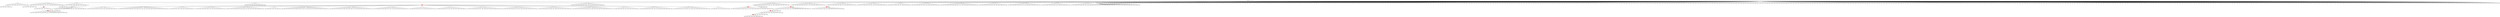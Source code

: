 digraph g {
	"55" -> "56";
	"56" [label="7"];
	"51" -> "52";
	"52" [label="1"];
	"49" -> "50";
	"50" [color=indianred1, style=filled, label="29"];
	"48" -> "49";
	"49" [label="13"];
	"46" -> "47";
	"47" [label="15"];
	"39" -> "40";
	"40" [color=indianred1, style=filled, label="38"];
	"38" -> "39";
	"39" [label="48"];
	"38" -> "41";
	"41" [label="35"];
	"21" -> "22";
	"22" [label="2"];
	"21" -> "23";
	"23" [label="40"];
	"21" -> "24";
	"24" [label="14"];
	"21" -> "25";
	"25" [label="18"];
	"21" -> "26";
	"26" [label="50"];
	"21" -> "27";
	"27" [label="11"];
	"21" -> "28";
	"28" [label="10"];
	"21" -> "29";
	"29" [label="19"];
	"21" -> "30";
	"30" [label="49"];
	"21" -> "31";
	"31" [label="22"];
	"21" -> "32";
	"32" [label="44"];
	"21" -> "33";
	"33" [label="16"];
	"21" -> "34";
	"34" [label="41"];
	"21" -> "35";
	"35" [label="30"];
	"21" -> "36";
	"36" [label="28"];
	"21" -> "37";
	"37" [label="17"];
	"21" -> "38";
	"38" [label="38"];
	"21" -> "42";
	"42" [label="46"];
	"21" -> "43";
	"43" [label="43"];
	"21" -> "44";
	"44" [label="3"];
	"20" -> "21";
	"21" [color=indianred1, style=filled, label="20"];
	"15" -> "16";
	"16" [color=indianred1, style=filled, label="37"];
	"15" -> "17";
	"17" [label="42"];
	"14" -> "15";
	"15" [label="31"];
	"11" -> "12";
	"12" [color=indianred1, style=filled, label="21"];
	"10" -> "11";
	"11" [label="4"];
	"9" -> "10";
	"10" [color=indianred1, style=filled, label="6"];
	"8" -> "9";
	"9" [label="21"];
	"7" -> "8";
	"8" [color=indianred1, style=filled, label="47"];
	"6" -> "7";
	"7" [label="6"];
	"3" -> "4";
	"4" [color=indianred1, style=filled, label="27"];
	"2" -> "3";
	"3" [label="32"];
	"0" -> "1";
	"1" [label="9"];
	"0" -> "2";
	"2" [label="27"];
	"0" -> "5";
	"5" [label="45"];
	"0" -> "6";
	"6" [label="47"];
	"0" -> "13";
	"13" [label="8"];
	"0" -> "14";
	"14" [label="37"];
	"0" -> "18";
	"18" [label="39"];
	"0" -> "19";
	"19" [label="5"];
	"0" -> "20";
	"20" [label="20"];
	"0" -> "45";
	"45" [label="12"];
	"0" -> "46";
	"46" [label="36"];
	"0" -> "48";
	"48" [label="29"];
	"0" -> "51";
	"51" [label="24"];
	"0" -> "53";
	"53" [label="33"];
	"0" -> "54";
	"54" [label="25"];
	"0" -> "55";
	"55" [label="34"];
	"0" -> "57";
	"57" [label="26"];
	"0" -> "58";
	"58" [label="23"];
	"0" [label="germline"];
	"0" -> "cell1";
	"cell1" [shape=box];
	"47" -> "cell2";
	"cell2" [shape=box];
	"0" -> "cell3";
	"cell3" [shape=box];
	"54" -> "cell4";
	"cell4" [shape=box];
	"14" -> "cell5";
	"cell5" [shape=box];
	"0" -> "cell6";
	"cell6" [shape=box];
	"0" -> "cell7";
	"cell7" [shape=box];
	"51" -> "cell8";
	"cell8" [shape=box];
	"0" -> "cell9";
	"cell9" [shape=box];
	"0" -> "cell10";
	"cell10" [shape=box];
	"0" -> "cell11";
	"cell11" [shape=box];
	"0" -> "cell12";
	"cell12" [shape=box];
	"0" -> "cell13";
	"cell13" [shape=box];
	"51" -> "cell14";
	"cell14" [shape=box];
	"0" -> "cell15";
	"cell15" [shape=box];
	"1" -> "cell16";
	"cell16" [shape=box];
	"37" -> "cell17";
	"cell17" [shape=box];
	"42" -> "cell18";
	"cell18" [shape=box];
	"14" -> "cell19";
	"cell19" [shape=box];
	"24" -> "cell20";
	"cell20" [shape=box];
	"25" -> "cell21";
	"cell21" [shape=box];
	"12" -> "cell22";
	"cell22" [shape=box];
	"17" -> "cell23";
	"cell23" [shape=box];
	"1" -> "cell24";
	"cell24" [shape=box];
	"0" -> "cell25";
	"cell25" [shape=box];
	"43" -> "cell26";
	"cell26" [shape=box];
	"0" -> "cell27";
	"cell27" [shape=box];
	"24" -> "cell28";
	"cell28" [shape=box];
	"0" -> "cell29";
	"cell29" [shape=box];
	"0" -> "cell30";
	"cell30" [shape=box];
	"0" -> "cell31";
	"cell31" [shape=box];
	"0" -> "cell32";
	"cell32" [shape=box];
	"29" -> "cell33";
	"cell33" [shape=box];
	"0" -> "cell34";
	"cell34" [shape=box];
	"35" -> "cell35";
	"cell35" [shape=box];
	"0" -> "cell36";
	"cell36" [shape=box];
	"0" -> "cell37";
	"cell37" [shape=box];
	"0" -> "cell38";
	"cell38" [shape=box];
	"0" -> "cell39";
	"cell39" [shape=box];
	"43" -> "cell40";
	"cell40" [shape=box];
	"0" -> "cell41";
	"cell41" [shape=box];
	"0" -> "cell42";
	"cell42" [shape=box];
	"0" -> "cell43";
	"cell43" [shape=box];
	"20" -> "cell44";
	"cell44" [shape=box];
	"44" -> "cell45";
	"cell45" [shape=box];
	"0" -> "cell46";
	"cell46" [shape=box];
	"0" -> "cell47";
	"cell47" [shape=box];
	"0" -> "cell48";
	"cell48" [shape=box];
	"4" -> "cell49";
	"cell49" [shape=box];
	"5" -> "cell50";
	"cell50" [shape=box];
	"0" -> "cell51";
	"cell51" [shape=box];
	"37" -> "cell52";
	"cell52" [shape=box];
	"0" -> "cell53";
	"cell53" [shape=box];
	"0" -> "cell54";
	"cell54" [shape=box];
	"46" -> "cell55";
	"cell55" [shape=box];
	"43" -> "cell56";
	"cell56" [shape=box];
	"0" -> "cell57";
	"cell57" [shape=box];
	"55" -> "cell58";
	"cell58" [shape=box];
	"0" -> "cell59";
	"cell59" [shape=box];
	"0" -> "cell60";
	"cell60" [shape=box];
	"0" -> "cell61";
	"cell61" [shape=box];
	"0" -> "cell62";
	"cell62" [shape=box];
	"22" -> "cell63";
	"cell63" [shape=box];
	"0" -> "cell64";
	"cell64" [shape=box];
	"0" -> "cell65";
	"cell65" [shape=box];
	"8" -> "cell66";
	"cell66" [shape=box];
	"24" -> "cell67";
	"cell67" [shape=box];
	"28" -> "cell68";
	"cell68" [shape=box];
	"18" -> "cell69";
	"cell69" [shape=box];
	"0" -> "cell70";
	"cell70" [shape=box];
	"23" -> "cell71";
	"cell71" [shape=box];
	"0" -> "cell72";
	"cell72" [shape=box];
	"29" -> "cell73";
	"cell73" [shape=box];
	"45" -> "cell74";
	"cell74" [shape=box];
	"48" -> "cell75";
	"cell75" [shape=box];
	"0" -> "cell76";
	"cell76" [shape=box];
	"0" -> "cell77";
	"cell77" [shape=box];
	"30" -> "cell78";
	"cell78" [shape=box];
	"34" -> "cell79";
	"cell79" [shape=box];
	"33" -> "cell80";
	"cell80" [shape=box];
	"0" -> "cell81";
	"cell81" [shape=box];
	"0" -> "cell82";
	"cell82" [shape=box];
	"0" -> "cell83";
	"cell83" [shape=box];
	"8" -> "cell84";
	"cell84" [shape=box];
	"0" -> "cell85";
	"cell85" [shape=box];
	"23" -> "cell86";
	"cell86" [shape=box];
	"0" -> "cell87";
	"cell87" [shape=box];
	"6" -> "cell88";
	"cell88" [shape=box];
	"0" -> "cell89";
	"cell89" [shape=box];
	"8" -> "cell90";
	"cell90" [shape=box];
	"43" -> "cell91";
	"cell91" [shape=box];
	"6" -> "cell92";
	"cell92" [shape=box];
	"16" -> "cell93";
	"cell93" [shape=box];
	"0" -> "cell94";
	"cell94" [shape=box];
	"11" -> "cell95";
	"cell95" [shape=box];
	"13" -> "cell96";
	"cell96" [shape=box];
	"2" -> "cell97";
	"cell97" [shape=box];
	"0" -> "cell98";
	"cell98" [shape=box];
	"26" -> "cell99";
	"cell99" [shape=box];
	"0" -> "cell100";
	"cell100" [shape=box];
	"29" -> "cell101";
	"cell101" [shape=box];
	"29" -> "cell102";
	"cell102" [shape=box];
	"0" -> "cell103";
	"cell103" [shape=box];
	"8" -> "cell104";
	"cell104" [shape=box];
	"42" -> "cell105";
	"cell105" [shape=box];
	"0" -> "cell106";
	"cell106" [shape=box];
	"20" -> "cell107";
	"cell107" [shape=box];
	"36" -> "cell108";
	"cell108" [shape=box];
	"28" -> "cell109";
	"cell109" [shape=box];
	"40" -> "cell110";
	"cell110" [shape=box];
	"2" -> "cell111";
	"cell111" [shape=box];
	"4" -> "cell112";
	"cell112" [shape=box];
	"25" -> "cell113";
	"cell113" [shape=box];
	"20" -> "cell114";
	"cell114" [shape=box];
	"0" -> "cell115";
	"cell115" [shape=box];
	"0" -> "cell116";
	"cell116" [shape=box];
	"0" -> "cell117";
	"cell117" [shape=box];
	"35" -> "cell118";
	"cell118" [shape=box];
	"0" -> "cell119";
	"cell119" [shape=box];
	"57" -> "cell120";
	"cell120" [shape=box];
	"26" -> "cell121";
	"cell121" [shape=box];
	"13" -> "cell122";
	"cell122" [shape=box];
	"0" -> "cell123";
	"cell123" [shape=box];
	"23" -> "cell124";
	"cell124" [shape=box];
	"28" -> "cell125";
	"cell125" [shape=box];
	"0" -> "cell126";
	"cell126" [shape=box];
	"0" -> "cell127";
	"cell127" [shape=box];
	"0" -> "cell128";
	"cell128" [shape=box];
	"0" -> "cell129";
	"cell129" [shape=box];
	"0" -> "cell130";
	"cell130" [shape=box];
	"1" -> "cell131";
	"cell131" [shape=box];
	"42" -> "cell132";
	"cell132" [shape=box];
	"0" -> "cell133";
	"cell133" [shape=box];
	"54" -> "cell134";
	"cell134" [shape=box];
	"29" -> "cell135";
	"cell135" [shape=box];
	"0" -> "cell136";
	"cell136" [shape=box];
	"0" -> "cell137";
	"cell137" [shape=box];
	"0" -> "cell138";
	"cell138" [shape=box];
	"0" -> "cell139";
	"cell139" [shape=box];
	"1" -> "cell140";
	"cell140" [shape=box];
	"18" -> "cell141";
	"cell141" [shape=box];
	"23" -> "cell142";
	"cell142" [shape=box];
	"0" -> "cell143";
	"cell143" [shape=box];
	"26" -> "cell144";
	"cell144" [shape=box];
	"0" -> "cell145";
	"cell145" [shape=box];
	"53" -> "cell146";
	"cell146" [shape=box];
	"0" -> "cell147";
	"cell147" [shape=box];
	"14" -> "cell148";
	"cell148" [shape=box];
	"0" -> "cell149";
	"cell149" [shape=box];
	"0" -> "cell150";
	"cell150" [shape=box];
	"0" -> "cell151";
	"cell151" [shape=box];
	"19" -> "cell152";
	"cell152" [shape=box];
	"28" -> "cell153";
	"cell153" [shape=box];
	"0" -> "cell154";
	"cell154" [shape=box];
	"0" -> "cell155";
	"cell155" [shape=box];
	"0" -> "cell156";
	"cell156" [shape=box];
	"49" -> "cell157";
	"cell157" [shape=box];
	"13" -> "cell158";
	"cell158" [shape=box];
	"0" -> "cell159";
	"cell159" [shape=box];
	"0" -> "cell160";
	"cell160" [shape=box];
	"15" -> "cell161";
	"cell161" [shape=box];
	"0" -> "cell162";
	"cell162" [shape=box];
	"18" -> "cell163";
	"cell163" [shape=box];
	"28" -> "cell164";
	"cell164" [shape=box];
	"42" -> "cell165";
	"cell165" [shape=box];
	"35" -> "cell166";
	"cell166" [shape=box];
	"0" -> "cell167";
	"cell167" [shape=box];
	"5" -> "cell168";
	"cell168" [shape=box];
	"36" -> "cell169";
	"cell169" [shape=box];
	"0" -> "cell170";
	"cell170" [shape=box];
	"11" -> "cell171";
	"cell171" [shape=box];
	"43" -> "cell172";
	"cell172" [shape=box];
	"33" -> "cell173";
	"cell173" [shape=box];
	"0" -> "cell174";
	"cell174" [shape=box];
	"22" -> "cell175";
	"cell175" [shape=box];
	"1" -> "cell176";
	"cell176" [shape=box];
	"5" -> "cell177";
	"cell177" [shape=box];
	"39" -> "cell178";
	"cell178" [shape=box];
	"0" -> "cell179";
	"cell179" [shape=box];
	"10" -> "cell180";
	"cell180" [shape=box];
	"4" -> "cell181";
	"cell181" [shape=box];
	"0" -> "cell182";
	"cell182" [shape=box];
	"57" -> "cell183";
	"cell183" [shape=box];
	"32" -> "cell184";
	"cell184" [shape=box];
	"28" -> "cell185";
	"cell185" [shape=box];
	"0" -> "cell186";
	"cell186" [shape=box];
	"53" -> "cell187";
	"cell187" [shape=box];
	"0" -> "cell188";
	"cell188" [shape=box];
	"0" -> "cell189";
	"cell189" [shape=box];
	"0" -> "cell190";
	"cell190" [shape=box];
	"55" -> "cell191";
	"cell191" [shape=box];
	"0" -> "cell192";
	"cell192" [shape=box];
	"0" -> "cell193";
	"cell193" [shape=box];
	"0" -> "cell194";
	"cell194" [shape=box];
	"17" -> "cell195";
	"cell195" [shape=box];
	"22" -> "cell196";
	"cell196" [shape=box];
	"0" -> "cell197";
	"cell197" [shape=box];
	"0" -> "cell198";
	"cell198" [shape=box];
	"27" -> "cell199";
	"cell199" [shape=box];
	"0" -> "cell200";
	"cell200" [shape=box];
	"25" -> "cell201";
	"cell201" [shape=box];
	"0" -> "cell202";
	"cell202" [shape=box];
	"20" -> "cell203";
	"cell203" [shape=box];
	"35" -> "cell204";
	"cell204" [shape=box];
	"30" -> "cell205";
	"cell205" [shape=box];
	"0" -> "cell206";
	"cell206" [shape=box];
	"37" -> "cell207";
	"cell207" [shape=box];
	"0" -> "cell208";
	"cell208" [shape=box];
	"6" -> "cell209";
	"cell209" [shape=box];
	"33" -> "cell210";
	"cell210" [shape=box];
	"0" -> "cell211";
	"cell211" [shape=box];
	"23" -> "cell212";
	"cell212" [shape=box];
	"0" -> "cell213";
	"cell213" [shape=box];
	"35" -> "cell214";
	"cell214" [shape=box];
	"0" -> "cell215";
	"cell215" [shape=box];
	"0" -> "cell216";
	"cell216" [shape=box];
	"0" -> "cell217";
	"cell217" [shape=box];
	"0" -> "cell218";
	"cell218" [shape=box];
	"0" -> "cell219";
	"cell219" [shape=box];
	"0" -> "cell220";
	"cell220" [shape=box];
	"24" -> "cell221";
	"cell221" [shape=box];
	"0" -> "cell222";
	"cell222" [shape=box];
	"0" -> "cell223";
	"cell223" [shape=box];
	"29" -> "cell224";
	"cell224" [shape=box];
	"0" -> "cell225";
	"cell225" [shape=box];
	"0" -> "cell226";
	"cell226" [shape=box];
	"0" -> "cell227";
	"cell227" [shape=box];
	"53" -> "cell228";
	"cell228" [shape=box];
	"50" -> "cell229";
	"cell229" [shape=box];
	"0" -> "cell230";
	"cell230" [shape=box];
	"14" -> "cell231";
	"cell231" [shape=box];
	"0" -> "cell232";
	"cell232" [shape=box];
	"0" -> "cell233";
	"cell233" [shape=box];
	"0" -> "cell234";
	"cell234" [shape=box];
	"49" -> "cell235";
	"cell235" [shape=box];
	"26" -> "cell236";
	"cell236" [shape=box];
	"0" -> "cell237";
	"cell237" [shape=box];
	"0" -> "cell238";
	"cell238" [shape=box];
	"48" -> "cell239";
	"cell239" [shape=box];
	"43" -> "cell240";
	"cell240" [shape=box];
	"0" -> "cell241";
	"cell241" [shape=box];
	"36" -> "cell242";
	"cell242" [shape=box];
	"0" -> "cell243";
	"cell243" [shape=box];
	"0" -> "cell244";
	"cell244" [shape=box];
	"0" -> "cell245";
	"cell245" [shape=box];
	"0" -> "cell246";
	"cell246" [shape=box];
	"0" -> "cell247";
	"cell247" [shape=box];
	"43" -> "cell248";
	"cell248" [shape=box];
	"0" -> "cell249";
	"cell249" [shape=box];
	"0" -> "cell250";
	"cell250" [shape=box];
	"0" -> "cell251";
	"cell251" [shape=box];
	"0" -> "cell252";
	"cell252" [shape=box];
	"0" -> "cell253";
	"cell253" [shape=box];
	"45" -> "cell254";
	"cell254" [shape=box];
	"25" -> "cell255";
	"cell255" [shape=box];
	"26" -> "cell256";
	"cell256" [shape=box];
	"19" -> "cell257";
	"cell257" [shape=box];
	"37" -> "cell258";
	"cell258" [shape=box];
	"20" -> "cell259";
	"cell259" [shape=box];
	"0" -> "cell260";
	"cell260" [shape=box];
	"19" -> "cell261";
	"cell261" [shape=box];
	"0" -> "cell262";
	"cell262" [shape=box];
	"0" -> "cell263";
	"cell263" [shape=box];
	"14" -> "cell264";
	"cell264" [shape=box];
	"0" -> "cell265";
	"cell265" [shape=box];
	"56" -> "cell266";
	"cell266" [shape=box];
	"38" -> "cell267";
	"cell267" [shape=box];
	"0" -> "cell268";
	"cell268" [shape=box];
	"0" -> "cell269";
	"cell269" [shape=box];
	"0" -> "cell270";
	"cell270" [shape=box];
	"0" -> "cell271";
	"cell271" [shape=box];
	"40" -> "cell272";
	"cell272" [shape=box];
	"8" -> "cell273";
	"cell273" [shape=box];
	"0" -> "cell274";
	"cell274" [shape=box];
	"58" -> "cell275";
	"cell275" [shape=box];
	"0" -> "cell276";
	"cell276" [shape=box];
	"24" -> "cell277";
	"cell277" [shape=box];
	"0" -> "cell278";
	"cell278" [shape=box];
	"43" -> "cell279";
	"cell279" [shape=box];
	"58" -> "cell280";
	"cell280" [shape=box];
	"0" -> "cell281";
	"cell281" [shape=box];
	"0" -> "cell282";
	"cell282" [shape=box];
	"8" -> "cell283";
	"cell283" [shape=box];
	"0" -> "cell284";
	"cell284" [shape=box];
	"32" -> "cell285";
	"cell285" [shape=box];
	"0" -> "cell286";
	"cell286" [shape=box];
	"51" -> "cell287";
	"cell287" [shape=box];
	"16" -> "cell288";
	"cell288" [shape=box];
	"0" -> "cell289";
	"cell289" [shape=box];
	"0" -> "cell290";
	"cell290" [shape=box];
	"1" -> "cell291";
	"cell291" [shape=box];
	"42" -> "cell292";
	"cell292" [shape=box];
	"0" -> "cell293";
	"cell293" [shape=box];
	"29" -> "cell294";
	"cell294" [shape=box];
	"0" -> "cell295";
	"cell295" [shape=box];
	"23" -> "cell296";
	"cell296" [shape=box];
	"0" -> "cell297";
	"cell297" [shape=box];
	"18" -> "cell298";
	"cell298" [shape=box];
	"0" -> "cell299";
	"cell299" [shape=box];
	"14" -> "cell300";
	"cell300" [shape=box];
	"50" -> "cell301";
	"cell301" [shape=box];
	"31" -> "cell302";
	"cell302" [shape=box];
	"19" -> "cell303";
	"cell303" [shape=box];
	"55" -> "cell304";
	"cell304" [shape=box];
	"0" -> "cell305";
	"cell305" [shape=box];
	"44" -> "cell306";
	"cell306" [shape=box];
	"12" -> "cell307";
	"cell307" [shape=box];
	"0" -> "cell308";
	"cell308" [shape=box];
	"0" -> "cell309";
	"cell309" [shape=box];
	"0" -> "cell310";
	"cell310" [shape=box];
	"0" -> "cell311";
	"cell311" [shape=box];
	"0" -> "cell312";
	"cell312" [shape=box];
	"44" -> "cell313";
	"cell313" [shape=box];
	"22" -> "cell314";
	"cell314" [shape=box];
	"0" -> "cell315";
	"cell315" [shape=box];
	"2" -> "cell316";
	"cell316" [shape=box];
	"0" -> "cell317";
	"cell317" [shape=box];
	"0" -> "cell318";
	"cell318" [shape=box];
	"0" -> "cell319";
	"cell319" [shape=box];
	"0" -> "cell320";
	"cell320" [shape=box];
	"8" -> "cell321";
	"cell321" [shape=box];
	"0" -> "cell322";
	"cell322" [shape=box];
	"1" -> "cell323";
	"cell323" [shape=box];
	"12" -> "cell324";
	"cell324" [shape=box];
	"4" -> "cell325";
	"cell325" [shape=box];
	"0" -> "cell326";
	"cell326" [shape=box];
	"57" -> "cell327";
	"cell327" [shape=box];
	"0" -> "cell328";
	"cell328" [shape=box];
	"12" -> "cell329";
	"cell329" [shape=box];
	"2" -> "cell330";
	"cell330" [shape=box];
	"1" -> "cell331";
	"cell331" [shape=box];
	"0" -> "cell332";
	"cell332" [shape=box];
	"55" -> "cell333";
	"cell333" [shape=box];
	"16" -> "cell334";
	"cell334" [shape=box];
	"15" -> "cell335";
	"cell335" [shape=box];
	"0" -> "cell336";
	"cell336" [shape=box];
	"26" -> "cell337";
	"cell337" [shape=box];
	"0" -> "cell338";
	"cell338" [shape=box];
	"16" -> "cell339";
	"cell339" [shape=box];
	"48" -> "cell340";
	"cell340" [shape=box];
	"23" -> "cell341";
	"cell341" [shape=box];
	"0" -> "cell342";
	"cell342" [shape=box];
	"31" -> "cell343";
	"cell343" [shape=box];
	"38" -> "cell344";
	"cell344" [shape=box];
	"29" -> "cell345";
	"cell345" [shape=box];
	"19" -> "cell346";
	"cell346" [shape=box];
	"1" -> "cell347";
	"cell347" [shape=box];
	"18" -> "cell348";
	"cell348" [shape=box];
	"34" -> "cell349";
	"cell349" [shape=box];
	"52" -> "cell350";
	"cell350" [shape=box];
	"0" -> "cell351";
	"cell351" [shape=box];
	"32" -> "cell352";
	"cell352" [shape=box];
	"0" -> "cell353";
	"cell353" [shape=box];
	"0" -> "cell354";
	"cell354" [shape=box];
	"0" -> "cell355";
	"cell355" [shape=box];
	"9" -> "cell356";
	"cell356" [shape=box];
	"34" -> "cell357";
	"cell357" [shape=box];
	"0" -> "cell358";
	"cell358" [shape=box];
	"0" -> "cell359";
	"cell359" [shape=box];
	"33" -> "cell360";
	"cell360" [shape=box];
	"0" -> "cell361";
	"cell361" [shape=box];
	"0" -> "cell362";
	"cell362" [shape=box];
	"48" -> "cell363";
	"cell363" [shape=box];
	"0" -> "cell364";
	"cell364" [shape=box];
	"28" -> "cell365";
	"cell365" [shape=box];
	"0" -> "cell366";
	"cell366" [shape=box];
	"32" -> "cell367";
	"cell367" [shape=box];
	"0" -> "cell368";
	"cell368" [shape=box];
	"0" -> "cell369";
	"cell369" [shape=box];
	"0" -> "cell370";
	"cell370" [shape=box];
	"22" -> "cell371";
	"cell371" [shape=box];
	"0" -> "cell372";
	"cell372" [shape=box];
	"38" -> "cell373";
	"cell373" [shape=box];
	"22" -> "cell374";
	"cell374" [shape=box];
	"9" -> "cell375";
	"cell375" [shape=box];
	"28" -> "cell376";
	"cell376" [shape=box];
	"28" -> "cell377";
	"cell377" [shape=box];
	"22" -> "cell378";
	"cell378" [shape=box];
	"0" -> "cell379";
	"cell379" [shape=box];
	"0" -> "cell380";
	"cell380" [shape=box];
	"0" -> "cell381";
	"cell381" [shape=box];
	"0" -> "cell382";
	"cell382" [shape=box];
	"53" -> "cell383";
	"cell383" [shape=box];
	"0" -> "cell384";
	"cell384" [shape=box];
	"33" -> "cell385";
	"cell385" [shape=box];
	"0" -> "cell386";
	"cell386" [shape=box];
	"0" -> "cell387";
	"cell387" [shape=box];
	"14" -> "cell388";
	"cell388" [shape=box];
	"0" -> "cell389";
	"cell389" [shape=box];
	"38" -> "cell390";
	"cell390" [shape=box];
	"19" -> "cell391";
	"cell391" [shape=box];
	"42" -> "cell392";
	"cell392" [shape=box];
	"0" -> "cell393";
	"cell393" [shape=box];
	"4" -> "cell394";
	"cell394" [shape=box];
	"19" -> "cell395";
	"cell395" [shape=box];
	"38" -> "cell396";
	"cell396" [shape=box];
	"51" -> "cell397";
	"cell397" [shape=box];
	"19" -> "cell398";
	"cell398" [shape=box];
	"43" -> "cell399";
	"cell399" [shape=box];
	"54" -> "cell400";
	"cell400" [shape=box];
	"0" -> "cell401";
	"cell401" [shape=box];
	"53" -> "cell402";
	"cell402" [shape=box];
	"0" -> "cell403";
	"cell403" [shape=box];
	"11" -> "cell404";
	"cell404" [shape=box];
	"58" -> "cell405";
	"cell405" [shape=box];
	"10" -> "cell406";
	"cell406" [shape=box];
	"0" -> "cell407";
	"cell407" [shape=box];
	"18" -> "cell408";
	"cell408" [shape=box];
	"45" -> "cell409";
	"cell409" [shape=box];
	"46" -> "cell410";
	"cell410" [shape=box];
	"0" -> "cell411";
	"cell411" [shape=box];
	"40" -> "cell412";
	"cell412" [shape=box];
	"0" -> "cell413";
	"cell413" [shape=box];
	"0" -> "cell414";
	"cell414" [shape=box];
	"0" -> "cell415";
	"cell415" [shape=box];
	"0" -> "cell416";
	"cell416" [shape=box];
	"0" -> "cell417";
	"cell417" [shape=box];
	"0" -> "cell418";
	"cell418" [shape=box];
	"0" -> "cell419";
	"cell419" [shape=box];
	"0" -> "cell420";
	"cell420" [shape=box];
	"0" -> "cell421";
	"cell421" [shape=box];
	"36" -> "cell422";
	"cell422" [shape=box];
	"0" -> "cell423";
	"cell423" [shape=box];
	"0" -> "cell424";
	"cell424" [shape=box];
	"0" -> "cell425";
	"cell425" [shape=box];
	"0" -> "cell426";
	"cell426" [shape=box];
	"11" -> "cell427";
	"cell427" [shape=box];
	"49" -> "cell428";
	"cell428" [shape=box];
	"36" -> "cell429";
	"cell429" [shape=box];
	"0" -> "cell430";
	"cell430" [shape=box];
	"23" -> "cell431";
	"cell431" [shape=box];
	"0" -> "cell432";
	"cell432" [shape=box];
	"0" -> "cell433";
	"cell433" [shape=box];
	"16" -> "cell434";
	"cell434" [shape=box];
	"0" -> "cell435";
	"cell435" [shape=box];
	"0" -> "cell436";
	"cell436" [shape=box];
	"0" -> "cell437";
	"cell437" [shape=box];
	"0" -> "cell438";
	"cell438" [shape=box];
	"0" -> "cell439";
	"cell439" [shape=box];
	"0" -> "cell440";
	"cell440" [shape=box];
	"28" -> "cell441";
	"cell441" [shape=box];
	"0" -> "cell442";
	"cell442" [shape=box];
	"0" -> "cell443";
	"cell443" [shape=box];
	"0" -> "cell444";
	"cell444" [shape=box];
	"54" -> "cell445";
	"cell445" [shape=box];
	"54" -> "cell446";
	"cell446" [shape=box];
	"0" -> "cell447";
	"cell447" [shape=box];
	"51" -> "cell448";
	"cell448" [shape=box];
	"0" -> "cell449";
	"cell449" [shape=box];
	"22" -> "cell450";
	"cell450" [shape=box];
	"40" -> "cell451";
	"cell451" [shape=box];
	"44" -> "cell452";
	"cell452" [shape=box];
	"0" -> "cell453";
	"cell453" [shape=box];
	"0" -> "cell454";
	"cell454" [shape=box];
	"26" -> "cell455";
	"cell455" [shape=box];
	"4" -> "cell456";
	"cell456" [shape=box];
	"0" -> "cell457";
	"cell457" [shape=box];
	"0" -> "cell458";
	"cell458" [shape=box];
	"35" -> "cell459";
	"cell459" [shape=box];
	"2" -> "cell460";
	"cell460" [shape=box];
	"36" -> "cell461";
	"cell461" [shape=box];
	"0" -> "cell462";
	"cell462" [shape=box];
	"0" -> "cell463";
	"cell463" [shape=box];
	"38" -> "cell464";
	"cell464" [shape=box];
	"0" -> "cell465";
	"cell465" [shape=box];
	"0" -> "cell466";
	"cell466" [shape=box];
	"0" -> "cell467";
	"cell467" [shape=box];
	"0" -> "cell468";
	"cell468" [shape=box];
	"54" -> "cell469";
	"cell469" [shape=box];
	"0" -> "cell470";
	"cell470" [shape=box];
	"0" -> "cell471";
	"cell471" [shape=box];
	"43" -> "cell472";
	"cell472" [shape=box];
	"0" -> "cell473";
	"cell473" [shape=box];
	"8" -> "cell474";
	"cell474" [shape=box];
	"28" -> "cell475";
	"cell475" [shape=box];
	"14" -> "cell476";
	"cell476" [shape=box];
	"0" -> "cell477";
	"cell477" [shape=box];
	"0" -> "cell478";
	"cell478" [shape=box];
	"0" -> "cell479";
	"cell479" [shape=box];
	"0" -> "cell480";
	"cell480" [shape=box];
	"20" -> "cell481";
	"cell481" [shape=box];
	"0" -> "cell482";
	"cell482" [shape=box];
	"0" -> "cell483";
	"cell483" [shape=box];
	"0" -> "cell484";
	"cell484" [shape=box];
	"57" -> "cell485";
	"cell485" [shape=box];
	"0" -> "cell486";
	"cell486" [shape=box];
	"14" -> "cell487";
	"cell487" [shape=box];
	"22" -> "cell488";
	"cell488" [shape=box];
	"9" -> "cell489";
	"cell489" [shape=box];
	"0" -> "cell490";
	"cell490" [shape=box];
	"25" -> "cell491";
	"cell491" [shape=box];
	"0" -> "cell492";
	"cell492" [shape=box];
	"0" -> "cell493";
	"cell493" [shape=box];
	"42" -> "cell494";
	"cell494" [shape=box];
	"0" -> "cell495";
	"cell495" [shape=box];
	"0" -> "cell496";
	"cell496" [shape=box];
	"46" -> "cell497";
	"cell497" [shape=box];
	"26" -> "cell498";
	"cell498" [shape=box];
	"55" -> "cell499";
	"cell499" [shape=box];
	"38" -> "cell500";
	"cell500" [shape=box];
	"28" -> "cell501";
	"cell501" [shape=box];
	"25" -> "cell502";
	"cell502" [shape=box];
	"0" -> "cell503";
	"cell503" [shape=box];
	"30" -> "cell504";
	"cell504" [shape=box];
	"0" -> "cell505";
	"cell505" [shape=box];
	"0" -> "cell506";
	"cell506" [shape=box];
	"32" -> "cell507";
	"cell507" [shape=box];
	"0" -> "cell508";
	"cell508" [shape=box];
	"0" -> "cell509";
	"cell509" [shape=box];
	"32" -> "cell510";
	"cell510" [shape=box];
	"0" -> "cell511";
	"cell511" [shape=box];
	"0" -> "cell512";
	"cell512" [shape=box];
	"54" -> "cell513";
	"cell513" [shape=box];
	"0" -> "cell514";
	"cell514" [shape=box];
	"0" -> "cell515";
	"cell515" [shape=box];
	"0" -> "cell516";
	"cell516" [shape=box];
	"50" -> "cell517";
	"cell517" [shape=box];
	"0" -> "cell518";
	"cell518" [shape=box];
	"49" -> "cell519";
	"cell519" [shape=box];
	"31" -> "cell520";
	"cell520" [shape=box];
	"5" -> "cell521";
	"cell521" [shape=box];
	"20" -> "cell522";
	"cell522" [shape=box];
	"0" -> "cell523";
	"cell523" [shape=box];
	"0" -> "cell524";
	"cell524" [shape=box];
	"53" -> "cell525";
	"cell525" [shape=box];
	"0" -> "cell526";
	"cell526" [shape=box];
	"0" -> "cell527";
	"cell527" [shape=box];
	"0" -> "cell528";
	"cell528" [shape=box];
	"0" -> "cell529";
	"cell529" [shape=box];
	"36" -> "cell530";
	"cell530" [shape=box];
	"31" -> "cell531";
	"cell531" [shape=box];
	"19" -> "cell532";
	"cell532" [shape=box];
	"0" -> "cell533";
	"cell533" [shape=box];
	"0" -> "cell534";
	"cell534" [shape=box];
	"58" -> "cell535";
	"cell535" [shape=box];
	"35" -> "cell536";
	"cell536" [shape=box];
	"52" -> "cell537";
	"cell537" [shape=box];
	"34" -> "cell538";
	"cell538" [shape=box];
	"0" -> "cell539";
	"cell539" [shape=box];
	"0" -> "cell540";
	"cell540" [shape=box];
	"0" -> "cell541";
	"cell541" [shape=box];
	"36" -> "cell542";
	"cell542" [shape=box];
	"0" -> "cell543";
	"cell543" [shape=box];
	"31" -> "cell544";
	"cell544" [shape=box];
	"0" -> "cell545";
	"cell545" [shape=box];
	"0" -> "cell546";
	"cell546" [shape=box];
	"42" -> "cell547";
	"cell547" [shape=box];
	"0" -> "cell548";
	"cell548" [shape=box];
	"0" -> "cell549";
	"cell549" [shape=box];
	"23" -> "cell550";
	"cell550" [shape=box];
	"23" -> "cell551";
	"cell551" [shape=box];
	"38" -> "cell552";
	"cell552" [shape=box];
	"0" -> "cell553";
	"cell553" [shape=box];
	"54" -> "cell554";
	"cell554" [shape=box];
	"38" -> "cell555";
	"cell555" [shape=box];
	"54" -> "cell556";
	"cell556" [shape=box];
	"0" -> "cell557";
	"cell557" [shape=box];
	"27" -> "cell558";
	"cell558" [shape=box];
	"46" -> "cell559";
	"cell559" [shape=box];
	"0" -> "cell560";
	"cell560" [shape=box];
	"0" -> "cell561";
	"cell561" [shape=box];
	"54" -> "cell562";
	"cell562" [shape=box];
	"38" -> "cell563";
	"cell563" [shape=box];
	"0" -> "cell564";
	"cell564" [shape=box];
	"0" -> "cell565";
	"cell565" [shape=box];
	"48" -> "cell566";
	"cell566" [shape=box];
	"0" -> "cell567";
	"cell567" [shape=box];
	"0" -> "cell568";
	"cell568" [shape=box];
	"32" -> "cell569";
	"cell569" [shape=box];
	"39" -> "cell570";
	"cell570" [shape=box];
	"0" -> "cell571";
	"cell571" [shape=box];
	"33" -> "cell572";
	"cell572" [shape=box];
	"0" -> "cell573";
	"cell573" [shape=box];
	"0" -> "cell574";
	"cell574" [shape=box];
	"0" -> "cell575";
	"cell575" [shape=box];
	"26" -> "cell576";
	"cell576" [shape=box];
	"23" -> "cell577";
	"cell577" [shape=box];
	"0" -> "cell578";
	"cell578" [shape=box];
	"29" -> "cell579";
	"cell579" [shape=box];
	"14" -> "cell580";
	"cell580" [shape=box];
	"4" -> "cell581";
	"cell581" [shape=box];
	"0" -> "cell582";
	"cell582" [shape=box];
	"0" -> "cell583";
	"cell583" [shape=box];
	"26" -> "cell584";
	"cell584" [shape=box];
	"32" -> "cell585";
	"cell585" [shape=box];
	"17" -> "cell586";
	"cell586" [shape=box];
	"45" -> "cell587";
	"cell587" [shape=box];
	"18" -> "cell588";
	"cell588" [shape=box];
	"0" -> "cell589";
	"cell589" [shape=box];
	"0" -> "cell590";
	"cell590" [shape=box];
	"0" -> "cell591";
	"cell591" [shape=box];
	"34" -> "cell592";
	"cell592" [shape=box];
	"46" -> "cell593";
	"cell593" [shape=box];
	"14" -> "cell594";
	"cell594" [shape=box];
	"42" -> "cell595";
	"cell595" [shape=box];
	"2" -> "cell596";
	"cell596" [shape=box];
	"12" -> "cell597";
	"cell597" [shape=box];
	"0" -> "cell598";
	"cell598" [shape=box];
	"16" -> "cell599";
	"cell599" [shape=box];
	"36" -> "cell600";
	"cell600" [shape=box];
	"0" -> "cell601";
	"cell601" [shape=box];
	"18" -> "cell602";
	"cell602" [shape=box];
	"33" -> "cell603";
	"cell603" [shape=box];
	"0" -> "cell604";
	"cell604" [shape=box];
	"13" -> "cell605";
	"cell605" [shape=box];
	"47" -> "cell606";
	"cell606" [shape=box];
	"0" -> "cell607";
	"cell607" [shape=box];
	"0" -> "cell608";
	"cell608" [shape=box];
	"7" -> "cell609";
	"cell609" [shape=box];
	"48" -> "cell610";
	"cell610" [shape=box];
	"40" -> "cell611";
	"cell611" [shape=box];
	"53" -> "cell612";
	"cell612" [shape=box];
	"0" -> "cell613";
	"cell613" [shape=box];
	"0" -> "cell614";
	"cell614" [shape=box];
	"0" -> "cell615";
	"cell615" [shape=box];
	"34" -> "cell616";
	"cell616" [shape=box];
	"30" -> "cell617";
	"cell617" [shape=box];
	"5" -> "cell618";
	"cell618" [shape=box];
	"30" -> "cell619";
	"cell619" [shape=box];
	"1" -> "cell620";
	"cell620" [shape=box];
	"32" -> "cell621";
	"cell621" [shape=box];
	"0" -> "cell622";
	"cell622" [shape=box];
	"0" -> "cell623";
	"cell623" [shape=box];
	"0" -> "cell624";
	"cell624" [shape=box];
	"0" -> "cell625";
	"cell625" [shape=box];
	"37" -> "cell626";
	"cell626" [shape=box];
	"58" -> "cell627";
	"cell627" [shape=box];
	"37" -> "cell628";
	"cell628" [shape=box];
	"0" -> "cell629";
	"cell629" [shape=box];
	"43" -> "cell630";
	"cell630" [shape=box];
	"22" -> "cell631";
	"cell631" [shape=box];
	"0" -> "cell632";
	"cell632" [shape=box];
	"0" -> "cell633";
	"cell633" [shape=box];
	"0" -> "cell634";
	"cell634" [shape=box];
	"35" -> "cell635";
	"cell635" [shape=box];
	"0" -> "cell636";
	"cell636" [shape=box];
	"0" -> "cell637";
	"cell637" [shape=box];
	"0" -> "cell638";
	"cell638" [shape=box];
	"0" -> "cell639";
	"cell639" [shape=box];
	"0" -> "cell640";
	"cell640" [shape=box];
	"23" -> "cell641";
	"cell641" [shape=box];
	"57" -> "cell642";
	"cell642" [shape=box];
	"6" -> "cell643";
	"cell643" [shape=box];
	"41" -> "cell644";
	"cell644" [shape=box];
	"0" -> "cell645";
	"cell645" [shape=box];
	"26" -> "cell646";
	"cell646" [shape=box];
	"22" -> "cell647";
	"cell647" [shape=box];
	"0" -> "cell648";
	"cell648" [shape=box];
	"0" -> "cell649";
	"cell649" [shape=box];
	"29" -> "cell650";
	"cell650" [shape=box];
	"45" -> "cell651";
	"cell651" [shape=box];
	"8" -> "cell652";
	"cell652" [shape=box];
	"0" -> "cell653";
	"cell653" [shape=box];
	"0" -> "cell654";
	"cell654" [shape=box];
	"0" -> "cell655";
	"cell655" [shape=box];
	"0" -> "cell656";
	"cell656" [shape=box];
	"0" -> "cell657";
	"cell657" [shape=box];
	"53" -> "cell658";
	"cell658" [shape=box];
	"0" -> "cell659";
	"cell659" [shape=box];
	"0" -> "cell660";
	"cell660" [shape=box];
	"4" -> "cell661";
	"cell661" [shape=box];
	"1" -> "cell662";
	"cell662" [shape=box];
	"0" -> "cell663";
	"cell663" [shape=box];
	"0" -> "cell664";
	"cell664" [shape=box];
	"0" -> "cell665";
	"cell665" [shape=box];
	"0" -> "cell666";
	"cell666" [shape=box];
	"0" -> "cell667";
	"cell667" [shape=box];
	"30" -> "cell668";
	"cell668" [shape=box];
	"0" -> "cell669";
	"cell669" [shape=box];
	"0" -> "cell670";
	"cell670" [shape=box];
	"45" -> "cell671";
	"cell671" [shape=box];
	"0" -> "cell672";
	"cell672" [shape=box];
	"0" -> "cell673";
	"cell673" [shape=box];
	"0" -> "cell674";
	"cell674" [shape=box];
	"0" -> "cell675";
	"cell675" [shape=box];
	"27" -> "cell676";
	"cell676" [shape=box];
	"37" -> "cell677";
	"cell677" [shape=box];
	"27" -> "cell678";
	"cell678" [shape=box];
	"0" -> "cell679";
	"cell679" [shape=box];
	"38" -> "cell680";
	"cell680" [shape=box];
	"0" -> "cell681";
	"cell681" [shape=box];
	"6" -> "cell682";
	"cell682" [shape=box];
	"16" -> "cell683";
	"cell683" [shape=box];
	"43" -> "cell684";
	"cell684" [shape=box];
	"41" -> "cell685";
	"cell685" [shape=box];
	"0" -> "cell686";
	"cell686" [shape=box];
	"0" -> "cell687";
	"cell687" [shape=box];
	"0" -> "cell688";
	"cell688" [shape=box];
	"0" -> "cell689";
	"cell689" [shape=box];
	"15" -> "cell690";
	"cell690" [shape=box];
	"0" -> "cell691";
	"cell691" [shape=box];
	"0" -> "cell692";
	"cell692" [shape=box];
	"0" -> "cell693";
	"cell693" [shape=box];
	"0" -> "cell694";
	"cell694" [shape=box];
	"0" -> "cell695";
	"cell695" [shape=box];
	"36" -> "cell696";
	"cell696" [shape=box];
	"0" -> "cell697";
	"cell697" [shape=box];
	"6" -> "cell698";
	"cell698" [shape=box];
	"33" -> "cell699";
	"cell699" [shape=box];
	"44" -> "cell700";
	"cell700" [shape=box];
	"0" -> "cell701";
	"cell701" [shape=box];
	"34" -> "cell702";
	"cell702" [shape=box];
	"51" -> "cell703";
	"cell703" [shape=box];
	"0" -> "cell704";
	"cell704" [shape=box];
	"0" -> "cell705";
	"cell705" [shape=box];
	"0" -> "cell706";
	"cell706" [shape=box];
	"4" -> "cell707";
	"cell707" [shape=box];
	"42" -> "cell708";
	"cell708" [shape=box];
	"0" -> "cell709";
	"cell709" [shape=box];
	"55" -> "cell710";
	"cell710" [shape=box];
	"0" -> "cell711";
	"cell711" [shape=box];
	"30" -> "cell712";
	"cell712" [shape=box];
	"0" -> "cell713";
	"cell713" [shape=box];
	"2" -> "cell714";
	"cell714" [shape=box];
	"0" -> "cell715";
	"cell715" [shape=box];
	"28" -> "cell716";
	"cell716" [shape=box];
	"0" -> "cell717";
	"cell717" [shape=box];
	"0" -> "cell718";
	"cell718" [shape=box];
	"0" -> "cell719";
	"cell719" [shape=box];
	"0" -> "cell720";
	"cell720" [shape=box];
	"0" -> "cell721";
	"cell721" [shape=box];
	"54" -> "cell722";
	"cell722" [shape=box];
	"0" -> "cell723";
	"cell723" [shape=box];
	"53" -> "cell724";
	"cell724" [shape=box];
	"0" -> "cell725";
	"cell725" [shape=box];
	"0" -> "cell726";
	"cell726" [shape=box];
	"45" -> "cell727";
	"cell727" [shape=box];
	"20" -> "cell728";
	"cell728" [shape=box];
	"53" -> "cell729";
	"cell729" [shape=box];
	"14" -> "cell730";
	"cell730" [shape=box];
	"0" -> "cell731";
	"cell731" [shape=box];
	"45" -> "cell732";
	"cell732" [shape=box];
	"0" -> "cell733";
	"cell733" [shape=box];
	"13" -> "cell734";
	"cell734" [shape=box];
	"0" -> "cell735";
	"cell735" [shape=box];
	"0" -> "cell736";
	"cell736" [shape=box];
	"28" -> "cell737";
	"cell737" [shape=box];
	"0" -> "cell738";
	"cell738" [shape=box];
	"0" -> "cell739";
	"cell739" [shape=box];
	"0" -> "cell740";
	"cell740" [shape=box];
	"0" -> "cell741";
	"cell741" [shape=box];
	"37" -> "cell742";
	"cell742" [shape=box];
	"13" -> "cell743";
	"cell743" [shape=box];
	"6" -> "cell744";
	"cell744" [shape=box];
	"0" -> "cell745";
	"cell745" [shape=box];
	"0" -> "cell746";
	"cell746" [shape=box];
	"0" -> "cell747";
	"cell747" [shape=box];
	"13" -> "cell748";
	"cell748" [shape=box];
	"0" -> "cell749";
	"cell749" [shape=box];
	"29" -> "cell750";
	"cell750" [shape=box];
	"31" -> "cell751";
	"cell751" [shape=box];
	"16" -> "cell752";
	"cell752" [shape=box];
	"0" -> "cell753";
	"cell753" [shape=box];
	"25" -> "cell754";
	"cell754" [shape=box];
	"0" -> "cell755";
	"cell755" [shape=box];
	"25" -> "cell756";
	"cell756" [shape=box];
	"0" -> "cell757";
	"cell757" [shape=box];
	"0" -> "cell758";
	"cell758" [shape=box];
	"0" -> "cell759";
	"cell759" [shape=box];
	"29" -> "cell760";
	"cell760" [shape=box];
	"0" -> "cell761";
	"cell761" [shape=box];
	"51" -> "cell762";
	"cell762" [shape=box];
	"6" -> "cell763";
	"cell763" [shape=box];
	"37" -> "cell764";
	"cell764" [shape=box];
	"23" -> "cell765";
	"cell765" [shape=box];
	"0" -> "cell766";
	"cell766" [shape=box];
	"55" -> "cell767";
	"cell767" [shape=box];
	"6" -> "cell768";
	"cell768" [shape=box];
	"0" -> "cell769";
	"cell769" [shape=box];
	"18" -> "cell770";
	"cell770" [shape=box];
	"0" -> "cell771";
	"cell771" [shape=box];
	"5" -> "cell772";
	"cell772" [shape=box];
	"55" -> "cell773";
	"cell773" [shape=box];
	"16" -> "cell774";
	"cell774" [shape=box];
	"0" -> "cell775";
	"cell775" [shape=box];
	"35" -> "cell776";
	"cell776" [shape=box];
	"51" -> "cell777";
	"cell777" [shape=box];
	"48" -> "cell778";
	"cell778" [shape=box];
	"0" -> "cell779";
	"cell779" [shape=box];
	"36" -> "cell780";
	"cell780" [shape=box];
	"35" -> "cell781";
	"cell781" [shape=box];
	"52" -> "cell782";
	"cell782" [shape=box];
	"31" -> "cell783";
	"cell783" [shape=box];
	"20" -> "cell784";
	"cell784" [shape=box];
	"0" -> "cell785";
	"cell785" [shape=box];
	"0" -> "cell786";
	"cell786" [shape=box];
	"30" -> "cell787";
	"cell787" [shape=box];
	"41" -> "cell788";
	"cell788" [shape=box];
	"25" -> "cell789";
	"cell789" [shape=box];
	"0" -> "cell790";
	"cell790" [shape=box];
	"0" -> "cell791";
	"cell791" [shape=box];
	"36" -> "cell792";
	"cell792" [shape=box];
	"0" -> "cell793";
	"cell793" [shape=box];
	"4" -> "cell794";
	"cell794" [shape=box];
	"0" -> "cell795";
	"cell795" [shape=box];
	"13" -> "cell796";
	"cell796" [shape=box];
	"0" -> "cell797";
	"cell797" [shape=box];
	"33" -> "cell798";
	"cell798" [shape=box];
	"54" -> "cell799";
	"cell799" [shape=box];
	"0" -> "cell800";
	"cell800" [shape=box];
	"23" -> "cell801";
	"cell801" [shape=box];
	"0" -> "cell802";
	"cell802" [shape=box];
	"24" -> "cell803";
	"cell803" [shape=box];
	"23" -> "cell804";
	"cell804" [shape=box];
	"5" -> "cell805";
	"cell805" [shape=box];
	"0" -> "cell806";
	"cell806" [shape=box];
	"22" -> "cell807";
	"cell807" [shape=box];
	"31" -> "cell808";
	"cell808" [shape=box];
	"0" -> "cell809";
	"cell809" [shape=box];
	"5" -> "cell810";
	"cell810" [shape=box];
	"0" -> "cell811";
	"cell811" [shape=box];
	"34" -> "cell812";
	"cell812" [shape=box];
	"18" -> "cell813";
	"cell813" [shape=box];
	"10" -> "cell814";
	"cell814" [shape=box];
	"0" -> "cell815";
	"cell815" [shape=box];
	"57" -> "cell816";
	"cell816" [shape=box];
	"8" -> "cell817";
	"cell817" [shape=box];
	"34" -> "cell818";
	"cell818" [shape=box];
	"0" -> "cell819";
	"cell819" [shape=box];
	"5" -> "cell820";
	"cell820" [shape=box];
	"0" -> "cell821";
	"cell821" [shape=box];
	"46" -> "cell822";
	"cell822" [shape=box];
	"0" -> "cell823";
	"cell823" [shape=box];
	"0" -> "cell824";
	"cell824" [shape=box];
	"0" -> "cell825";
	"cell825" [shape=box];
	"0" -> "cell826";
	"cell826" [shape=box];
	"0" -> "cell827";
	"cell827" [shape=box];
	"0" -> "cell828";
	"cell828" [shape=box];
	"25" -> "cell829";
	"cell829" [shape=box];
	"20" -> "cell830";
	"cell830" [shape=box];
	"10" -> "cell831";
	"cell831" [shape=box];
	"0" -> "cell832";
	"cell832" [shape=box];
	"0" -> "cell833";
	"cell833" [shape=box];
	"0" -> "cell834";
	"cell834" [shape=box];
	"0" -> "cell835";
	"cell835" [shape=box];
	"5" -> "cell836";
	"cell836" [shape=box];
	"0" -> "cell837";
	"cell837" [shape=box];
	"0" -> "cell838";
	"cell838" [shape=box];
	"38" -> "cell839";
	"cell839" [shape=box];
	"8" -> "cell840";
	"cell840" [shape=box];
	"43" -> "cell841";
	"cell841" [shape=box];
	"18" -> "cell842";
	"cell842" [shape=box];
	"0" -> "cell843";
	"cell843" [shape=box];
	"0" -> "cell844";
	"cell844" [shape=box];
	"0" -> "cell845";
	"cell845" [shape=box];
	"10" -> "cell846";
	"cell846" [shape=box];
	"0" -> "cell847";
	"cell847" [shape=box];
	"0" -> "cell848";
	"cell848" [shape=box];
	"18" -> "cell849";
	"cell849" [shape=box];
	"0" -> "cell850";
	"cell850" [shape=box];
	"51" -> "cell851";
	"cell851" [shape=box];
	"0" -> "cell852";
	"cell852" [shape=box];
	"0" -> "cell853";
	"cell853" [shape=box];
	"0" -> "cell854";
	"cell854" [shape=box];
	"0" -> "cell855";
	"cell855" [shape=box];
	"0" -> "cell856";
	"cell856" [shape=box];
	"0" -> "cell857";
	"cell857" [shape=box];
	"0" -> "cell858";
	"cell858" [shape=box];
	"6" -> "cell859";
	"cell859" [shape=box];
	"56" -> "cell860";
	"cell860" [shape=box];
	"16" -> "cell861";
	"cell861" [shape=box];
	"0" -> "cell862";
	"cell862" [shape=box];
	"0" -> "cell863";
	"cell863" [shape=box];
	"46" -> "cell864";
	"cell864" [shape=box];
	"45" -> "cell865";
	"cell865" [shape=box];
	"0" -> "cell866";
	"cell866" [shape=box];
	"48" -> "cell867";
	"cell867" [shape=box];
	"12" -> "cell868";
	"cell868" [shape=box];
	"51" -> "cell869";
	"cell869" [shape=box];
	"20" -> "cell870";
	"cell870" [shape=box];
	"30" -> "cell871";
	"cell871" [shape=box];
	"2" -> "cell872";
	"cell872" [shape=box];
	"13" -> "cell873";
	"cell873" [shape=box];
	"0" -> "cell874";
	"cell874" [shape=box];
	"0" -> "cell875";
	"cell875" [shape=box];
	"40" -> "cell876";
	"cell876" [shape=box];
	"0" -> "cell877";
	"cell877" [shape=box];
	"4" -> "cell878";
	"cell878" [shape=box];
	"34" -> "cell879";
	"cell879" [shape=box];
	"0" -> "cell880";
	"cell880" [shape=box];
	"0" -> "cell881";
	"cell881" [shape=box];
	"0" -> "cell882";
	"cell882" [shape=box];
	"45" -> "cell883";
	"cell883" [shape=box];
	"42" -> "cell884";
	"cell884" [shape=box];
	"0" -> "cell885";
	"cell885" [shape=box];
	"25" -> "cell886";
	"cell886" [shape=box];
	"27" -> "cell887";
	"cell887" [shape=box];
	"24" -> "cell888";
	"cell888" [shape=box];
	"19" -> "cell889";
	"cell889" [shape=box];
	"29" -> "cell890";
	"cell890" [shape=box];
	"0" -> "cell891";
	"cell891" [shape=box];
	"58" -> "cell892";
	"cell892" [shape=box];
	"0" -> "cell893";
	"cell893" [shape=box];
	"0" -> "cell894";
	"cell894" [shape=box];
	"32" -> "cell895";
	"cell895" [shape=box];
	"0" -> "cell896";
	"cell896" [shape=box];
	"0" -> "cell897";
	"cell897" [shape=box];
	"0" -> "cell898";
	"cell898" [shape=box];
	"52" -> "cell899";
	"cell899" [shape=box];
	"32" -> "cell900";
	"cell900" [shape=box];
	"0" -> "cell901";
	"cell901" [shape=box];
	"0" -> "cell902";
	"cell902" [shape=box];
	"24" -> "cell903";
	"cell903" [shape=box];
	"0" -> "cell904";
	"cell904" [shape=box];
	"51" -> "cell905";
	"cell905" [shape=box];
	"0" -> "cell906";
	"cell906" [shape=box];
	"0" -> "cell907";
	"cell907" [shape=box];
	"2" -> "cell908";
	"cell908" [shape=box];
	"3" -> "cell909";
	"cell909" [shape=box];
	"26" -> "cell910";
	"cell910" [shape=box];
	"0" -> "cell911";
	"cell911" [shape=box];
	"34" -> "cell912";
	"cell912" [shape=box];
	"0" -> "cell913";
	"cell913" [shape=box];
	"35" -> "cell914";
	"cell914" [shape=box];
	"0" -> "cell915";
	"cell915" [shape=box];
	"19" -> "cell916";
	"cell916" [shape=box];
	"36" -> "cell917";
	"cell917" [shape=box];
	"0" -> "cell918";
	"cell918" [shape=box];
	"0" -> "cell919";
	"cell919" [shape=box];
	"0" -> "cell920";
	"cell920" [shape=box];
	"50" -> "cell921";
	"cell921" [shape=box];
	"51" -> "cell922";
	"cell922" [shape=box];
	"0" -> "cell923";
	"cell923" [shape=box];
	"0" -> "cell924";
	"cell924" [shape=box];
	"0" -> "cell925";
	"cell925" [shape=box];
	"0" -> "cell926";
	"cell926" [shape=box];
	"22" -> "cell927";
	"cell927" [shape=box];
	"4" -> "cell928";
	"cell928" [shape=box];
	"0" -> "cell929";
	"cell929" [shape=box];
	"0" -> "cell930";
	"cell930" [shape=box];
	"42" -> "cell931";
	"cell931" [shape=box];
	"28" -> "cell932";
	"cell932" [shape=box];
	"36" -> "cell933";
	"cell933" [shape=box];
	"0" -> "cell934";
	"cell934" [shape=box];
	"36" -> "cell935";
	"cell935" [shape=box];
	"0" -> "cell936";
	"cell936" [shape=box];
	"42" -> "cell937";
	"cell937" [shape=box];
	"0" -> "cell938";
	"cell938" [shape=box];
	"13" -> "cell939";
	"cell939" [shape=box];
	"0" -> "cell940";
	"cell940" [shape=box];
	"38" -> "cell941";
	"cell941" [shape=box];
	"8" -> "cell942";
	"cell942" [shape=box];
	"0" -> "cell943";
	"cell943" [shape=box];
	"19" -> "cell944";
	"cell944" [shape=box];
	"24" -> "cell945";
	"cell945" [shape=box];
	"0" -> "cell946";
	"cell946" [shape=box];
	"0" -> "cell947";
	"cell947" [shape=box];
	"0" -> "cell948";
	"cell948" [shape=box];
	"4" -> "cell949";
	"cell949" [shape=box];
	"27" -> "cell950";
	"cell950" [shape=box];
	"30" -> "cell951";
	"cell951" [shape=box];
	"0" -> "cell952";
	"cell952" [shape=box];
	"0" -> "cell953";
	"cell953" [shape=box];
	"30" -> "cell954";
	"cell954" [shape=box];
	"0" -> "cell955";
	"cell955" [shape=box];
	"40" -> "cell956";
	"cell956" [shape=box];
	"11" -> "cell957";
	"cell957" [shape=box];
	"29" -> "cell958";
	"cell958" [shape=box];
	"58" -> "cell959";
	"cell959" [shape=box];
	"0" -> "cell960";
	"cell960" [shape=box];
	"16" -> "cell961";
	"cell961" [shape=box];
	"0" -> "cell962";
	"cell962" [shape=box];
	"0" -> "cell963";
	"cell963" [shape=box];
	"0" -> "cell964";
	"cell964" [shape=box];
	"28" -> "cell965";
	"cell965" [shape=box];
	"0" -> "cell966";
	"cell966" [shape=box];
	"0" -> "cell967";
	"cell967" [shape=box];
	"14" -> "cell968";
	"cell968" [shape=box];
	"18" -> "cell969";
	"cell969" [shape=box];
	"0" -> "cell970";
	"cell970" [shape=box];
	"30" -> "cell971";
	"cell971" [shape=box];
	"26" -> "cell972";
	"cell972" [shape=box];
	"28" -> "cell973";
	"cell973" [shape=box];
	"0" -> "cell974";
	"cell974" [shape=box];
	"0" -> "cell975";
	"cell975" [shape=box];
	"0" -> "cell976";
	"cell976" [shape=box];
	"0" -> "cell977";
	"cell977" [shape=box];
	"0" -> "cell978";
	"cell978" [shape=box];
	"30" -> "cell979";
	"cell979" [shape=box];
	"45" -> "cell980";
	"cell980" [shape=box];
	"0" -> "cell981";
	"cell981" [shape=box];
	"11" -> "cell982";
	"cell982" [shape=box];
	"2" -> "cell983";
	"cell983" [shape=box];
	"4" -> "cell984";
	"cell984" [shape=box];
	"0" -> "cell985";
	"cell985" [shape=box];
	"0" -> "cell986";
	"cell986" [shape=box];
	"0" -> "cell987";
	"cell987" [shape=box];
	"32" -> "cell988";
	"cell988" [shape=box];
	"48" -> "cell989";
	"cell989" [shape=box];
	"26" -> "cell990";
	"cell990" [shape=box];
	"0" -> "cell991";
	"cell991" [shape=box];
	"0" -> "cell992";
	"cell992" [shape=box];
	"0" -> "cell993";
	"cell993" [shape=box];
	"0" -> "cell994";
	"cell994" [shape=box];
	"27" -> "cell995";
	"cell995" [shape=box];
	"6" -> "cell996";
	"cell996" [shape=box];
	"8" -> "cell997";
	"cell997" [shape=box];
	"0" -> "cell998";
	"cell998" [shape=box];
	"0" -> "cell999";
	"cell999" [shape=box];
	"8" -> "cell1000";
	"cell1000" [shape=box];
	"43" -> "cell1001";
	"cell1001" [shape=box];
	"23" -> "cell1002";
	"cell1002" [shape=box];
	"1" -> "cell1003";
	"cell1003" [shape=box];
	"0" -> "cell1004";
	"cell1004" [shape=box];
	"33" -> "cell1005";
	"cell1005" [shape=box];
	"0" -> "cell1006";
	"cell1006" [shape=box];
	"35" -> "cell1007";
	"cell1007" [shape=box];
	"10" -> "cell1008";
	"cell1008" [shape=box];
	"1" -> "cell1009";
	"cell1009" [shape=box];
	"0" -> "cell1010";
	"cell1010" [shape=box];
	"0" -> "cell1011";
	"cell1011" [shape=box];
	"40" -> "cell1012";
	"cell1012" [shape=box];
	"52" -> "cell1013";
	"cell1013" [shape=box];
	"0" -> "cell1014";
	"cell1014" [shape=box];
	"0" -> "cell1015";
	"cell1015" [shape=box];
	"44" -> "cell1016";
	"cell1016" [shape=box];
	"0" -> "cell1017";
	"cell1017" [shape=box];
	"0" -> "cell1018";
	"cell1018" [shape=box];
	"50" -> "cell1019";
	"cell1019" [shape=box];
	"18" -> "cell1020";
	"cell1020" [shape=box];
	"0" -> "cell1021";
	"cell1021" [shape=box];
	"43" -> "cell1022";
	"cell1022" [shape=box];
	"33" -> "cell1023";
	"cell1023" [shape=box];
	"0" -> "cell1024";
	"cell1024" [shape=box];
	"29" -> "cell1025";
	"cell1025" [shape=box];
	"12" -> "cell1026";
	"cell1026" [shape=box];
	"0" -> "cell1027";
	"cell1027" [shape=box];
	"0" -> "cell1028";
	"cell1028" [shape=box];
	"0" -> "cell1029";
	"cell1029" [shape=box];
	"50" -> "cell1030";
	"cell1030" [shape=box];
	"28" -> "cell1031";
	"cell1031" [shape=box];
	"46" -> "cell1032";
	"cell1032" [shape=box];
	"0" -> "cell1033";
	"cell1033" [shape=box];
	"52" -> "cell1034";
	"cell1034" [shape=box];
	"0" -> "cell1035";
	"cell1035" [shape=box];
	"0" -> "cell1036";
	"cell1036" [shape=box];
	"0" -> "cell1037";
	"cell1037" [shape=box];
	"0" -> "cell1038";
	"cell1038" [shape=box];
	"56" -> "cell1039";
	"cell1039" [shape=box];
	"0" -> "cell1040";
	"cell1040" [shape=box];
	"50" -> "cell1041";
	"cell1041" [shape=box];
	"0" -> "cell1042";
	"cell1042" [shape=box];
	"28" -> "cell1043";
	"cell1043" [shape=box];
	"10" -> "cell1044";
	"cell1044" [shape=box];
	"37" -> "cell1045";
	"cell1045" [shape=box];
	"0" -> "cell1046";
	"cell1046" [shape=box];
	"0" -> "cell1047";
	"cell1047" [shape=box];
	"35" -> "cell1048";
	"cell1048" [shape=box];
	"0" -> "cell1049";
	"cell1049" [shape=box];
	"0" -> "cell1050";
	"cell1050" [shape=box];
	"0" -> "cell1051";
	"cell1051" [shape=box];
	"0" -> "cell1052";
	"cell1052" [shape=box];
	"0" -> "cell1053";
	"cell1053" [shape=box];
	"0" -> "cell1054";
	"cell1054" [shape=box];
	"0" -> "cell1055";
	"cell1055" [shape=box];
	"46" -> "cell1056";
	"cell1056" [shape=box];
	"0" -> "cell1057";
	"cell1057" [shape=box];
	"51" -> "cell1058";
	"cell1058" [shape=box];
	"14" -> "cell1059";
	"cell1059" [shape=box];
	"18" -> "cell1060";
	"cell1060" [shape=box];
	"0" -> "cell1061";
	"cell1061" [shape=box];
	"23" -> "cell1062";
	"cell1062" [shape=box];
	"0" -> "cell1063";
	"cell1063" [shape=box];
	"0" -> "cell1064";
	"cell1064" [shape=box];
	"0" -> "cell1065";
	"cell1065" [shape=box];
	"33" -> "cell1066";
	"cell1066" [shape=box];
	"0" -> "cell1067";
	"cell1067" [shape=box];
	"51" -> "cell1068";
	"cell1068" [shape=box];
	"0" -> "cell1069";
	"cell1069" [shape=box];
	"57" -> "cell1070";
	"cell1070" [shape=box];
	"44" -> "cell1071";
	"cell1071" [shape=box];
	"0" -> "cell1072";
	"cell1072" [shape=box];
	"13" -> "cell1073";
	"cell1073" [shape=box];
	"6" -> "cell1074";
	"cell1074" [shape=box];
	"6" -> "cell1075";
	"cell1075" [shape=box];
	"0" -> "cell1076";
	"cell1076" [shape=box];
	"0" -> "cell1077";
	"cell1077" [shape=box];
	"0" -> "cell1078";
	"cell1078" [shape=box];
	"26" -> "cell1079";
	"cell1079" [shape=box];
	"24" -> "cell1080";
	"cell1080" [shape=box];
	"0" -> "cell1081";
	"cell1081" [shape=box];
	"34" -> "cell1082";
	"cell1082" [shape=box];
	"23" -> "cell1083";
	"cell1083" [shape=box];
	"29" -> "cell1084";
	"cell1084" [shape=box];
	"0" -> "cell1085";
	"cell1085" [shape=box];
	"56" -> "cell1086";
	"cell1086" [shape=box];
	"44" -> "cell1087";
	"cell1087" [shape=box];
	"35" -> "cell1088";
	"cell1088" [shape=box];
	"0" -> "cell1089";
	"cell1089" [shape=box];
	"55" -> "cell1090";
	"cell1090" [shape=box];
	"0" -> "cell1091";
	"cell1091" [shape=box];
	"0" -> "cell1092";
	"cell1092" [shape=box];
	"0" -> "cell1093";
	"cell1093" [shape=box];
	"45" -> "cell1094";
	"cell1094" [shape=box];
	"0" -> "cell1095";
	"cell1095" [shape=box];
	"0" -> "cell1096";
	"cell1096" [shape=box];
	"0" -> "cell1097";
	"cell1097" [shape=box];
	"42" -> "cell1098";
	"cell1098" [shape=box];
	"0" -> "cell1099";
	"cell1099" [shape=box];
	"30" -> "cell1100";
	"cell1100" [shape=box];
	"0" -> "cell1101";
	"cell1101" [shape=box];
	"0" -> "cell1102";
	"cell1102" [shape=box];
	"36" -> "cell1103";
	"cell1103" [shape=box];
	"0" -> "cell1104";
	"cell1104" [shape=box];
	"31" -> "cell1105";
	"cell1105" [shape=box];
	"0" -> "cell1106";
	"cell1106" [shape=box];
	"0" -> "cell1107";
	"cell1107" [shape=box];
	"16" -> "cell1108";
	"cell1108" [shape=box];
	"0" -> "cell1109";
	"cell1109" [shape=box];
	"43" -> "cell1110";
	"cell1110" [shape=box];
	"16" -> "cell1111";
	"cell1111" [shape=box];
	"0" -> "cell1112";
	"cell1112" [shape=box];
	"31" -> "cell1113";
	"cell1113" [shape=box];
	"0" -> "cell1114";
	"cell1114" [shape=box];
	"45" -> "cell1115";
	"cell1115" [shape=box];
	"0" -> "cell1116";
	"cell1116" [shape=box];
	"20" -> "cell1117";
	"cell1117" [shape=box];
	"0" -> "cell1118";
	"cell1118" [shape=box];
	"40" -> "cell1119";
	"cell1119" [shape=box];
	"0" -> "cell1120";
	"cell1120" [shape=box];
	"0" -> "cell1121";
	"cell1121" [shape=box];
	"30" -> "cell1122";
	"cell1122" [shape=box];
	"53" -> "cell1123";
	"cell1123" [shape=box];
	"2" -> "cell1124";
	"cell1124" [shape=box];
	"31" -> "cell1125";
	"cell1125" [shape=box];
	"0" -> "cell1126";
	"cell1126" [shape=box];
	"29" -> "cell1127";
	"cell1127" [shape=box];
	"0" -> "cell1128";
	"cell1128" [shape=box];
	"0" -> "cell1129";
	"cell1129" [shape=box];
	"9" -> "cell1130";
	"cell1130" [shape=box];
	"0" -> "cell1131";
	"cell1131" [shape=box];
	"37" -> "cell1132";
	"cell1132" [shape=box];
	"0" -> "cell1133";
	"cell1133" [shape=box];
	"0" -> "cell1134";
	"cell1134" [shape=box];
	"0" -> "cell1135";
	"cell1135" [shape=box];
	"40" -> "cell1136";
	"cell1136" [shape=box];
	"57" -> "cell1137";
	"cell1137" [shape=box];
	"0" -> "cell1138";
	"cell1138" [shape=box];
	"12" -> "cell1139";
	"cell1139" [shape=box];
	"58" -> "cell1140";
	"cell1140" [shape=box];
	"56" -> "cell1141";
	"cell1141" [shape=box];
	"28" -> "cell1142";
	"cell1142" [shape=box];
	"8" -> "cell1143";
	"cell1143" [shape=box];
	"29" -> "cell1144";
	"cell1144" [shape=box];
	"34" -> "cell1145";
	"cell1145" [shape=box];
	"25" -> "cell1146";
	"cell1146" [shape=box];
	"32" -> "cell1147";
	"cell1147" [shape=box];
	"26" -> "cell1148";
	"cell1148" [shape=box];
	"23" -> "cell1149";
	"cell1149" [shape=box];
	"34" -> "cell1150";
	"cell1150" [shape=box];
	"0" -> "cell1151";
	"cell1151" [shape=box];
	"23" -> "cell1152";
	"cell1152" [shape=box];
	"0" -> "cell1153";
	"cell1153" [shape=box];
	"0" -> "cell1154";
	"cell1154" [shape=box];
	"13" -> "cell1155";
	"cell1155" [shape=box];
	"0" -> "cell1156";
	"cell1156" [shape=box];
	"34" -> "cell1157";
	"cell1157" [shape=box];
	"0" -> "cell1158";
	"cell1158" [shape=box];
	"54" -> "cell1159";
	"cell1159" [shape=box];
	"0" -> "cell1160";
	"cell1160" [shape=box];
	"18" -> "cell1161";
	"cell1161" [shape=box];
	"0" -> "cell1162";
	"cell1162" [shape=box];
	"20" -> "cell1163";
	"cell1163" [shape=box];
	"0" -> "cell1164";
	"cell1164" [shape=box];
	"0" -> "cell1165";
	"cell1165" [shape=box];
	"0" -> "cell1166";
	"cell1166" [shape=box];
	"40" -> "cell1167";
	"cell1167" [shape=box];
	"0" -> "cell1168";
	"cell1168" [shape=box];
	"40" -> "cell1169";
	"cell1169" [shape=box];
	"24" -> "cell1170";
	"cell1170" [shape=box];
	"0" -> "cell1171";
	"cell1171" [shape=box];
	"40" -> "cell1172";
	"cell1172" [shape=box];
	"20" -> "cell1173";
	"cell1173" [shape=box];
	"0" -> "cell1174";
	"cell1174" [shape=box];
	"40" -> "cell1175";
	"cell1175" [shape=box];
	"16" -> "cell1176";
	"cell1176" [shape=box];
	"33" -> "cell1177";
	"cell1177" [shape=box];
	"10" -> "cell1178";
	"cell1178" [shape=box];
	"53" -> "cell1179";
	"cell1179" [shape=box];
	"23" -> "cell1180";
	"cell1180" [shape=box];
	"6" -> "cell1181";
	"cell1181" [shape=box];
	"40" -> "cell1182";
	"cell1182" [shape=box];
	"0" -> "cell1183";
	"cell1183" [shape=box];
	"14" -> "cell1184";
	"cell1184" [shape=box];
	"25" -> "cell1185";
	"cell1185" [shape=box];
	"0" -> "cell1186";
	"cell1186" [shape=box];
	"45" -> "cell1187";
	"cell1187" [shape=box];
	"0" -> "cell1188";
	"cell1188" [shape=box];
	"0" -> "cell1189";
	"cell1189" [shape=box];
	"2" -> "cell1190";
	"cell1190" [shape=box];
	"0" -> "cell1191";
	"cell1191" [shape=box];
	"10" -> "cell1192";
	"cell1192" [shape=box];
	"0" -> "cell1193";
	"cell1193" [shape=box];
	"0" -> "cell1194";
	"cell1194" [shape=box];
	"36" -> "cell1195";
	"cell1195" [shape=box];
	"33" -> "cell1196";
	"cell1196" [shape=box];
	"0" -> "cell1197";
	"cell1197" [shape=box];
	"0" -> "cell1198";
	"cell1198" [shape=box];
	"17" -> "cell1199";
	"cell1199" [shape=box];
	"0" -> "cell1200";
	"cell1200" [shape=box];
	labelloc="t";
	label="Confidence score: -2571.797293";
}

